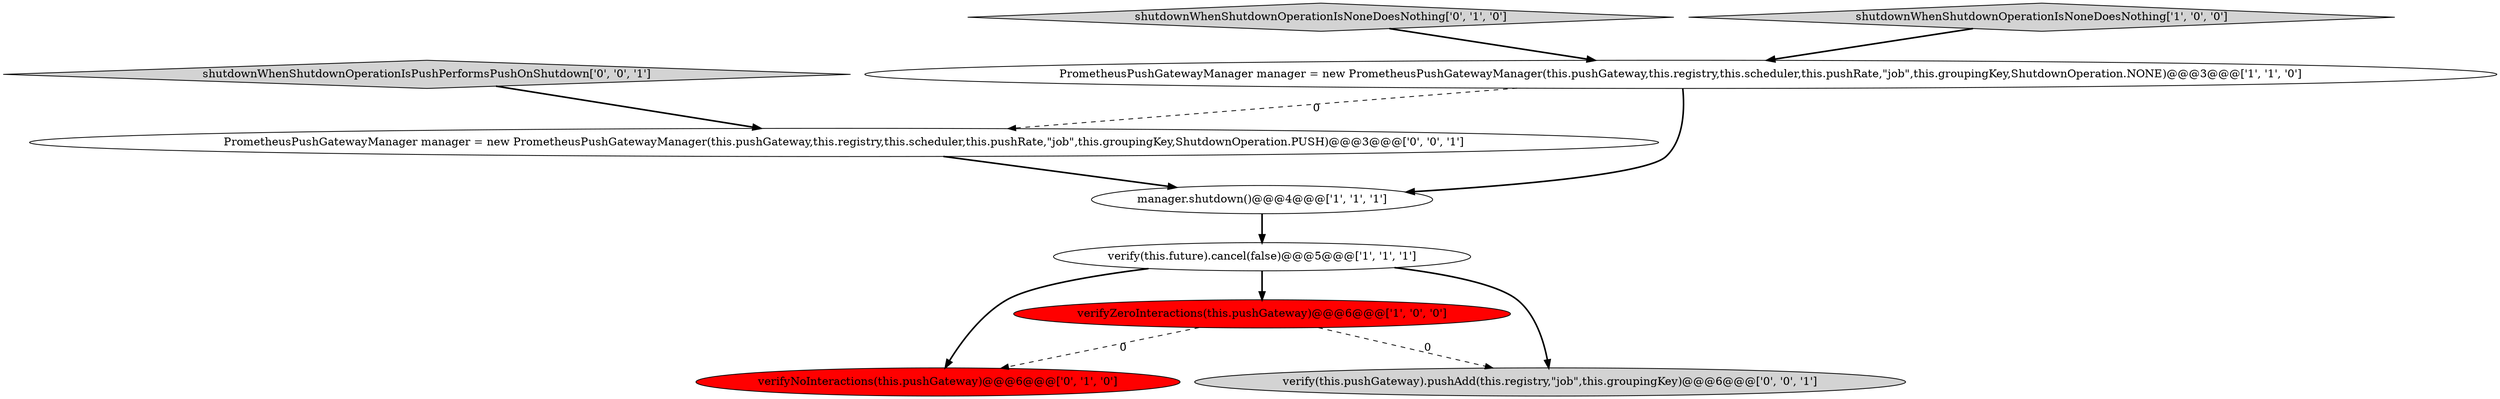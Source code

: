 digraph {
3 [style = filled, label = "verify(this.future).cancel(false)@@@5@@@['1', '1', '1']", fillcolor = white, shape = ellipse image = "AAA0AAABBB1BBB"];
7 [style = filled, label = "PrometheusPushGatewayManager manager = new PrometheusPushGatewayManager(this.pushGateway,this.registry,this.scheduler,this.pushRate,\"job\",this.groupingKey,ShutdownOperation.PUSH)@@@3@@@['0', '0', '1']", fillcolor = white, shape = ellipse image = "AAA0AAABBB3BBB"];
0 [style = filled, label = "verifyZeroInteractions(this.pushGateway)@@@6@@@['1', '0', '0']", fillcolor = red, shape = ellipse image = "AAA1AAABBB1BBB"];
5 [style = filled, label = "shutdownWhenShutdownOperationIsNoneDoesNothing['0', '1', '0']", fillcolor = lightgray, shape = diamond image = "AAA0AAABBB2BBB"];
6 [style = filled, label = "verifyNoInteractions(this.pushGateway)@@@6@@@['0', '1', '0']", fillcolor = red, shape = ellipse image = "AAA1AAABBB2BBB"];
4 [style = filled, label = "shutdownWhenShutdownOperationIsNoneDoesNothing['1', '0', '0']", fillcolor = lightgray, shape = diamond image = "AAA0AAABBB1BBB"];
8 [style = filled, label = "verify(this.pushGateway).pushAdd(this.registry,\"job\",this.groupingKey)@@@6@@@['0', '0', '1']", fillcolor = lightgray, shape = ellipse image = "AAA0AAABBB3BBB"];
9 [style = filled, label = "shutdownWhenShutdownOperationIsPushPerformsPushOnShutdown['0', '0', '1']", fillcolor = lightgray, shape = diamond image = "AAA0AAABBB3BBB"];
2 [style = filled, label = "manager.shutdown()@@@4@@@['1', '1', '1']", fillcolor = white, shape = ellipse image = "AAA0AAABBB1BBB"];
1 [style = filled, label = "PrometheusPushGatewayManager manager = new PrometheusPushGatewayManager(this.pushGateway,this.registry,this.scheduler,this.pushRate,\"job\",this.groupingKey,ShutdownOperation.NONE)@@@3@@@['1', '1', '0']", fillcolor = white, shape = ellipse image = "AAA0AAABBB1BBB"];
0->8 [style = dashed, label="0"];
5->1 [style = bold, label=""];
3->6 [style = bold, label=""];
4->1 [style = bold, label=""];
1->2 [style = bold, label=""];
1->7 [style = dashed, label="0"];
9->7 [style = bold, label=""];
7->2 [style = bold, label=""];
3->8 [style = bold, label=""];
3->0 [style = bold, label=""];
2->3 [style = bold, label=""];
0->6 [style = dashed, label="0"];
}
